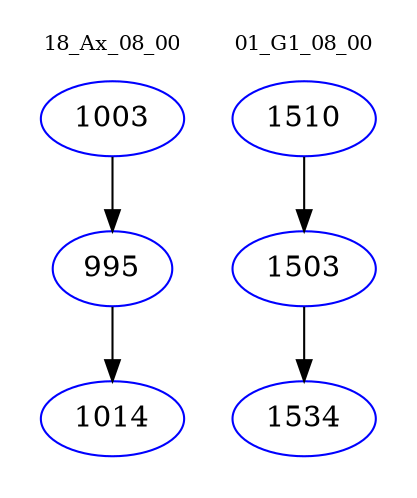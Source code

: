 digraph{
subgraph cluster_0 {
color = white
label = "18_Ax_08_00";
fontsize=10;
T0_1003 [label="1003", color="blue"]
T0_1003 -> T0_995 [color="black"]
T0_995 [label="995", color="blue"]
T0_995 -> T0_1014 [color="black"]
T0_1014 [label="1014", color="blue"]
}
subgraph cluster_1 {
color = white
label = "01_G1_08_00";
fontsize=10;
T1_1510 [label="1510", color="blue"]
T1_1510 -> T1_1503 [color="black"]
T1_1503 [label="1503", color="blue"]
T1_1503 -> T1_1534 [color="black"]
T1_1534 [label="1534", color="blue"]
}
}
